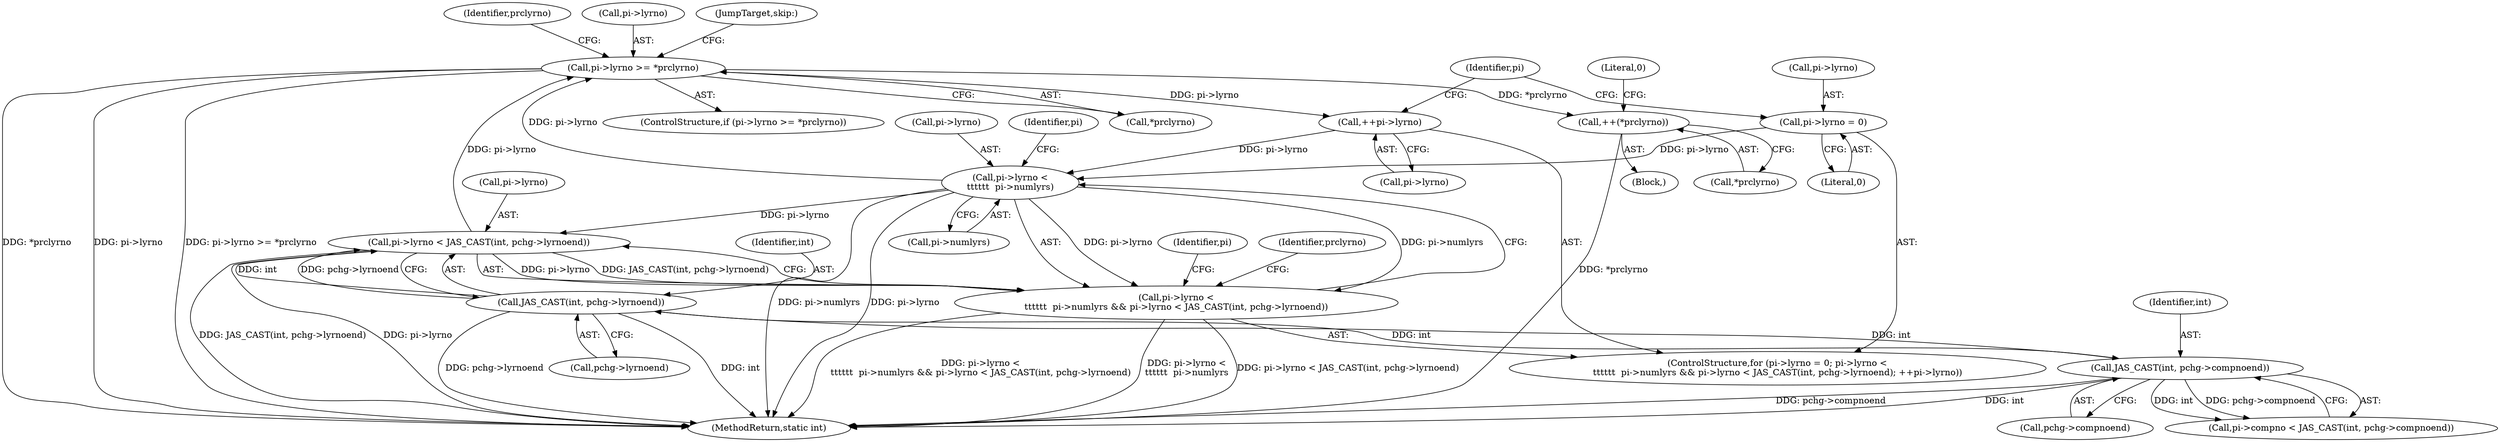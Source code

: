 digraph "0_jasper_aa0b0f79ade5eef8b0e7a214c03f5af54b36ba7d_2@pointer" {
"1000657" [label="(Call,pi->lyrno >= *prclyrno)"];
"1000630" [label="(Call,pi->lyrno < JAS_CAST(int, pchg->lyrnoend))"];
"1000623" [label="(Call,pi->lyrno <\n\t\t\t\t\t\t  pi->numlyrs)"];
"1000639" [label="(Call,++pi->lyrno)"];
"1000657" [label="(Call,pi->lyrno >= *prclyrno)"];
"1000617" [label="(Call,pi->lyrno = 0)"];
"1000634" [label="(Call,JAS_CAST(int, pchg->lyrnoend))"];
"1000373" [label="(Call,JAS_CAST(int, pchg->compnoend))"];
"1000622" [label="(Call,pi->lyrno <\n\t\t\t\t\t\t  pi->numlyrs && pi->lyrno < JAS_CAST(int, pchg->lyrnoend))"];
"1000664" [label="(Call,++(*prclyrno))"];
"1000621" [label="(Literal,0)"];
"1000665" [label="(Call,*prclyrno)"];
"1000617" [label="(Call,pi->lyrno = 0)"];
"1000666" [label="(Identifier,prclyrno)"];
"1000658" [label="(Call,pi->lyrno)"];
"1000640" [label="(Call,pi->lyrno)"];
"1000624" [label="(Call,pi->lyrno)"];
"1000672" [label="(MethodReturn,static int)"];
"1000668" [label="(Literal,0)"];
"1000625" [label="(Identifier,pi)"];
"1000374" [label="(Identifier,int)"];
"1000388" [label="(Identifier,pi)"];
"1000622" [label="(Call,pi->lyrno <\n\t\t\t\t\t\t  pi->numlyrs && pi->lyrno < JAS_CAST(int, pchg->lyrnoend))"];
"1000627" [label="(Call,pi->numlyrs)"];
"1000669" [label="(JumpTarget,skip:)"];
"1000663" [label="(Block,)"];
"1000639" [label="(Call,++pi->lyrno)"];
"1000631" [label="(Call,pi->lyrno)"];
"1000373" [label="(Call,JAS_CAST(int, pchg->compnoend))"];
"1000657" [label="(Call,pi->lyrno >= *prclyrno)"];
"1000656" [label="(ControlStructure,if (pi->lyrno >= *prclyrno))"];
"1000618" [label="(Call,pi->lyrno)"];
"1000645" [label="(Identifier,prclyrno)"];
"1000375" [label="(Call,pchg->compnoend)"];
"1000635" [label="(Identifier,int)"];
"1000616" [label="(ControlStructure,for (pi->lyrno = 0; pi->lyrno <\n\t\t\t\t\t\t  pi->numlyrs && pi->lyrno < JAS_CAST(int, pchg->lyrnoend); ++pi->lyrno))"];
"1000661" [label="(Call,*prclyrno)"];
"1000623" [label="(Call,pi->lyrno <\n\t\t\t\t\t\t  pi->numlyrs)"];
"1000632" [label="(Identifier,pi)"];
"1000664" [label="(Call,++(*prclyrno))"];
"1000630" [label="(Call,pi->lyrno < JAS_CAST(int, pchg->lyrnoend))"];
"1000636" [label="(Call,pchg->lyrnoend)"];
"1000634" [label="(Call,JAS_CAST(int, pchg->lyrnoend))"];
"1000369" [label="(Call,pi->compno < JAS_CAST(int, pchg->compnoend))"];
"1000657" -> "1000656"  [label="AST: "];
"1000657" -> "1000661"  [label="CFG: "];
"1000658" -> "1000657"  [label="AST: "];
"1000661" -> "1000657"  [label="AST: "];
"1000666" -> "1000657"  [label="CFG: "];
"1000669" -> "1000657"  [label="CFG: "];
"1000657" -> "1000672"  [label="DDG: *prclyrno"];
"1000657" -> "1000672"  [label="DDG: pi->lyrno"];
"1000657" -> "1000672"  [label="DDG: pi->lyrno >= *prclyrno"];
"1000657" -> "1000639"  [label="DDG: pi->lyrno"];
"1000630" -> "1000657"  [label="DDG: pi->lyrno"];
"1000623" -> "1000657"  [label="DDG: pi->lyrno"];
"1000657" -> "1000664"  [label="DDG: *prclyrno"];
"1000630" -> "1000622"  [label="AST: "];
"1000630" -> "1000634"  [label="CFG: "];
"1000631" -> "1000630"  [label="AST: "];
"1000634" -> "1000630"  [label="AST: "];
"1000622" -> "1000630"  [label="CFG: "];
"1000630" -> "1000672"  [label="DDG: pi->lyrno"];
"1000630" -> "1000672"  [label="DDG: JAS_CAST(int, pchg->lyrnoend)"];
"1000630" -> "1000622"  [label="DDG: pi->lyrno"];
"1000630" -> "1000622"  [label="DDG: JAS_CAST(int, pchg->lyrnoend)"];
"1000623" -> "1000630"  [label="DDG: pi->lyrno"];
"1000634" -> "1000630"  [label="DDG: int"];
"1000634" -> "1000630"  [label="DDG: pchg->lyrnoend"];
"1000623" -> "1000622"  [label="AST: "];
"1000623" -> "1000627"  [label="CFG: "];
"1000624" -> "1000623"  [label="AST: "];
"1000627" -> "1000623"  [label="AST: "];
"1000632" -> "1000623"  [label="CFG: "];
"1000622" -> "1000623"  [label="CFG: "];
"1000623" -> "1000672"  [label="DDG: pi->numlyrs"];
"1000623" -> "1000672"  [label="DDG: pi->lyrno"];
"1000623" -> "1000622"  [label="DDG: pi->lyrno"];
"1000623" -> "1000622"  [label="DDG: pi->numlyrs"];
"1000639" -> "1000623"  [label="DDG: pi->lyrno"];
"1000617" -> "1000623"  [label="DDG: pi->lyrno"];
"1000639" -> "1000616"  [label="AST: "];
"1000639" -> "1000640"  [label="CFG: "];
"1000640" -> "1000639"  [label="AST: "];
"1000625" -> "1000639"  [label="CFG: "];
"1000617" -> "1000616"  [label="AST: "];
"1000617" -> "1000621"  [label="CFG: "];
"1000618" -> "1000617"  [label="AST: "];
"1000621" -> "1000617"  [label="AST: "];
"1000625" -> "1000617"  [label="CFG: "];
"1000634" -> "1000636"  [label="CFG: "];
"1000635" -> "1000634"  [label="AST: "];
"1000636" -> "1000634"  [label="AST: "];
"1000634" -> "1000672"  [label="DDG: int"];
"1000634" -> "1000672"  [label="DDG: pchg->lyrnoend"];
"1000634" -> "1000373"  [label="DDG: int"];
"1000373" -> "1000634"  [label="DDG: int"];
"1000373" -> "1000369"  [label="AST: "];
"1000373" -> "1000375"  [label="CFG: "];
"1000374" -> "1000373"  [label="AST: "];
"1000375" -> "1000373"  [label="AST: "];
"1000369" -> "1000373"  [label="CFG: "];
"1000373" -> "1000672"  [label="DDG: pchg->compnoend"];
"1000373" -> "1000672"  [label="DDG: int"];
"1000373" -> "1000369"  [label="DDG: int"];
"1000373" -> "1000369"  [label="DDG: pchg->compnoend"];
"1000622" -> "1000616"  [label="AST: "];
"1000645" -> "1000622"  [label="CFG: "];
"1000388" -> "1000622"  [label="CFG: "];
"1000622" -> "1000672"  [label="DDG: pi->lyrno < JAS_CAST(int, pchg->lyrnoend)"];
"1000622" -> "1000672"  [label="DDG: pi->lyrno <\n\t\t\t\t\t\t  pi->numlyrs && pi->lyrno < JAS_CAST(int, pchg->lyrnoend)"];
"1000622" -> "1000672"  [label="DDG: pi->lyrno <\n\t\t\t\t\t\t  pi->numlyrs"];
"1000664" -> "1000663"  [label="AST: "];
"1000664" -> "1000665"  [label="CFG: "];
"1000665" -> "1000664"  [label="AST: "];
"1000668" -> "1000664"  [label="CFG: "];
"1000664" -> "1000672"  [label="DDG: *prclyrno"];
}
